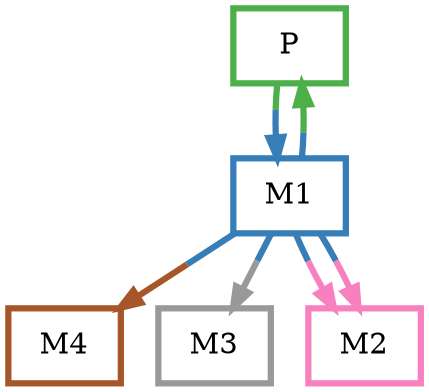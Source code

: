 digraph barS {
	{
		rank=same
	0 [shape=box,penwidth=3,colorscheme=set19,color=3,label="P"]
	}
	{
		rank=same
		4 [shape=box,penwidth=3,colorscheme=set19,color=7,label="M4"]
		3 [shape=box,penwidth=3,colorscheme=set19,color=9,label="M3"]
		2 [shape=box,penwidth=3,colorscheme=set19,color=8,label="M2"]
	}
	1 [shape=box,penwidth=3,colorscheme=set19,color=2,label="M1"]
	1 -> 3 [penwidth=3,colorscheme=set19,color="2;0.5:9"]
	1 -> 2 [penwidth=3,colorscheme=set19,color="2;0.5:8"]
	1 -> 2 [penwidth=3,colorscheme=set19,color="2;0.5:8"]
	1 -> 0 [penwidth=3,colorscheme=set19,color="2;0.5:3"]
	1 -> 4 [penwidth=3,colorscheme=set19,color="2;0.5:7"]
	0 -> 1 [penwidth=3,colorscheme=set19,color="3;0.5:2"]
}
